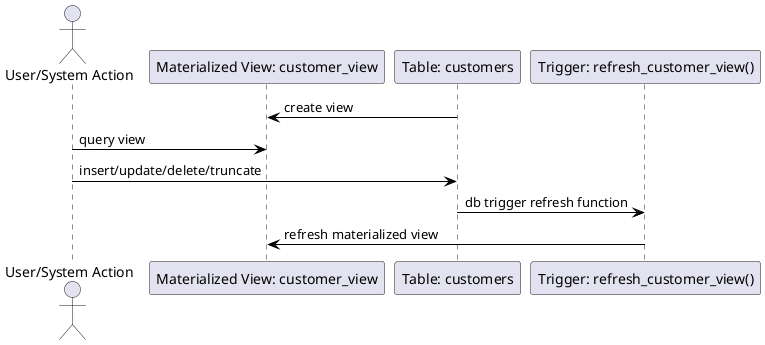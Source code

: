 @startuml
!define LINECOLOR #Black
skinparam ArrowColor LINECOLOR
skinparam SequenceArrowColor LINECOLOR
skinparam DefaultFontName Arial

actor "User/System Action" as User
participant "Materialized View: customer_view" as OrderCustomerMView
participant "Table: customers" as Customers
participant "Trigger: refresh_customer_view()" as RefreshFunction

Customers -> OrderCustomerMView : create view
User -> OrderCustomerMView : query view
User -> Customers : insert/update/delete/truncate
Customers -> RefreshFunction : db trigger refresh function
RefreshFunction -> OrderCustomerMView : refresh materialized view

@enduml
